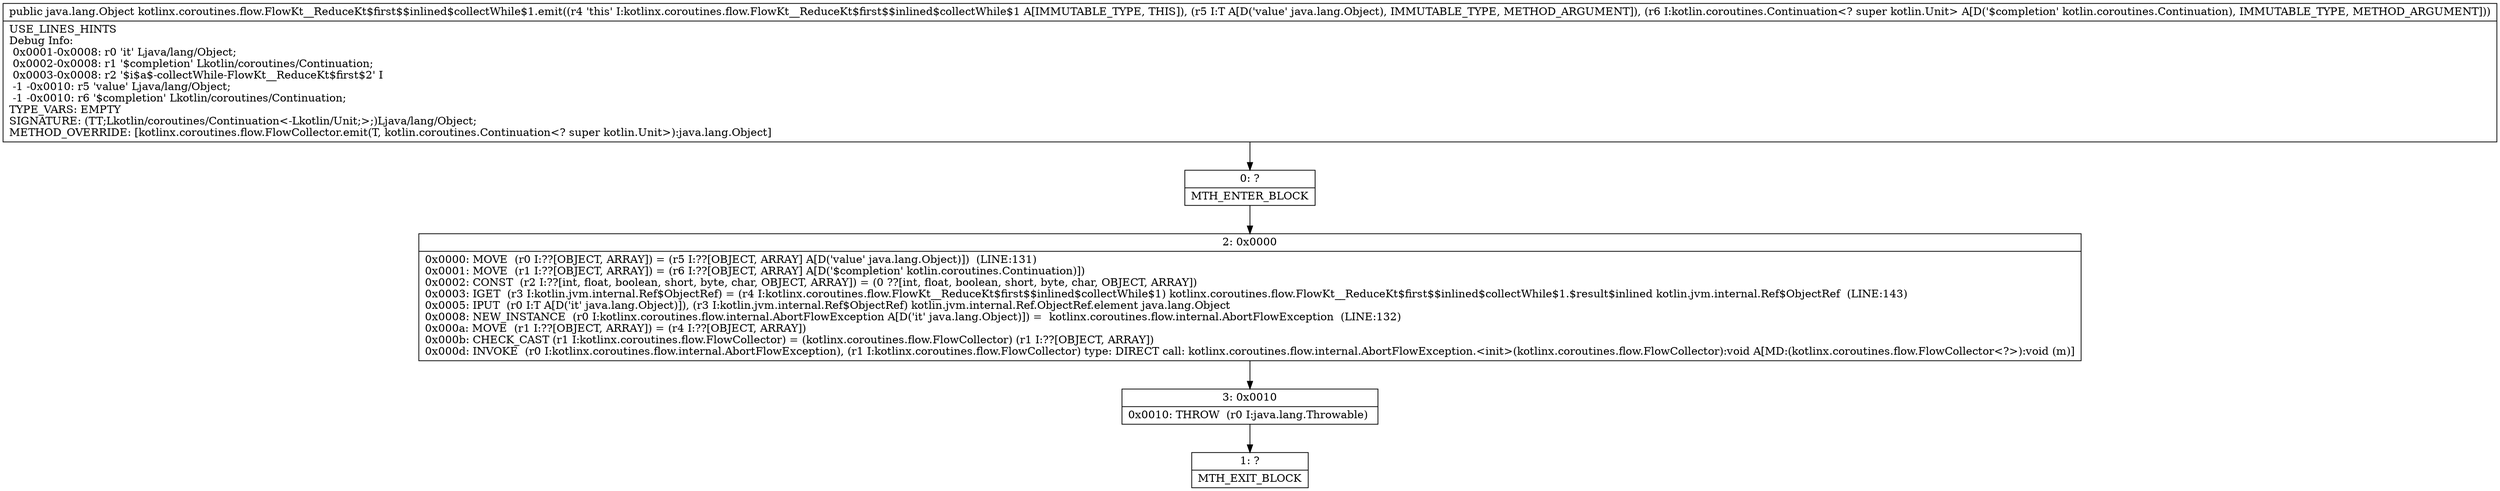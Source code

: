 digraph "CFG forkotlinx.coroutines.flow.FlowKt__ReduceKt$first$$inlined$collectWhile$1.emit(Ljava\/lang\/Object;Lkotlin\/coroutines\/Continuation;)Ljava\/lang\/Object;" {
Node_0 [shape=record,label="{0\:\ ?|MTH_ENTER_BLOCK\l}"];
Node_2 [shape=record,label="{2\:\ 0x0000|0x0000: MOVE  (r0 I:??[OBJECT, ARRAY]) = (r5 I:??[OBJECT, ARRAY] A[D('value' java.lang.Object)])  (LINE:131)\l0x0001: MOVE  (r1 I:??[OBJECT, ARRAY]) = (r6 I:??[OBJECT, ARRAY] A[D('$completion' kotlin.coroutines.Continuation)]) \l0x0002: CONST  (r2 I:??[int, float, boolean, short, byte, char, OBJECT, ARRAY]) = (0 ??[int, float, boolean, short, byte, char, OBJECT, ARRAY]) \l0x0003: IGET  (r3 I:kotlin.jvm.internal.Ref$ObjectRef) = (r4 I:kotlinx.coroutines.flow.FlowKt__ReduceKt$first$$inlined$collectWhile$1) kotlinx.coroutines.flow.FlowKt__ReduceKt$first$$inlined$collectWhile$1.$result$inlined kotlin.jvm.internal.Ref$ObjectRef  (LINE:143)\l0x0005: IPUT  (r0 I:T A[D('it' java.lang.Object)]), (r3 I:kotlin.jvm.internal.Ref$ObjectRef) kotlin.jvm.internal.Ref.ObjectRef.element java.lang.Object \l0x0008: NEW_INSTANCE  (r0 I:kotlinx.coroutines.flow.internal.AbortFlowException A[D('it' java.lang.Object)]) =  kotlinx.coroutines.flow.internal.AbortFlowException  (LINE:132)\l0x000a: MOVE  (r1 I:??[OBJECT, ARRAY]) = (r4 I:??[OBJECT, ARRAY]) \l0x000b: CHECK_CAST (r1 I:kotlinx.coroutines.flow.FlowCollector) = (kotlinx.coroutines.flow.FlowCollector) (r1 I:??[OBJECT, ARRAY]) \l0x000d: INVOKE  (r0 I:kotlinx.coroutines.flow.internal.AbortFlowException), (r1 I:kotlinx.coroutines.flow.FlowCollector) type: DIRECT call: kotlinx.coroutines.flow.internal.AbortFlowException.\<init\>(kotlinx.coroutines.flow.FlowCollector):void A[MD:(kotlinx.coroutines.flow.FlowCollector\<?\>):void (m)]\l}"];
Node_3 [shape=record,label="{3\:\ 0x0010|0x0010: THROW  (r0 I:java.lang.Throwable) \l}"];
Node_1 [shape=record,label="{1\:\ ?|MTH_EXIT_BLOCK\l}"];
MethodNode[shape=record,label="{public java.lang.Object kotlinx.coroutines.flow.FlowKt__ReduceKt$first$$inlined$collectWhile$1.emit((r4 'this' I:kotlinx.coroutines.flow.FlowKt__ReduceKt$first$$inlined$collectWhile$1 A[IMMUTABLE_TYPE, THIS]), (r5 I:T A[D('value' java.lang.Object), IMMUTABLE_TYPE, METHOD_ARGUMENT]), (r6 I:kotlin.coroutines.Continuation\<? super kotlin.Unit\> A[D('$completion' kotlin.coroutines.Continuation), IMMUTABLE_TYPE, METHOD_ARGUMENT]))  | USE_LINES_HINTS\lDebug Info:\l  0x0001\-0x0008: r0 'it' Ljava\/lang\/Object;\l  0x0002\-0x0008: r1 '$completion' Lkotlin\/coroutines\/Continuation;\l  0x0003\-0x0008: r2 '$i$a$\-collectWhile\-FlowKt__ReduceKt$first$2' I\l  \-1 \-0x0010: r5 'value' Ljava\/lang\/Object;\l  \-1 \-0x0010: r6 '$completion' Lkotlin\/coroutines\/Continuation;\lTYPE_VARS: EMPTY\lSIGNATURE: (TT;Lkotlin\/coroutines\/Continuation\<\-Lkotlin\/Unit;\>;)Ljava\/lang\/Object;\lMETHOD_OVERRIDE: [kotlinx.coroutines.flow.FlowCollector.emit(T, kotlin.coroutines.Continuation\<? super kotlin.Unit\>):java.lang.Object]\l}"];
MethodNode -> Node_0;Node_0 -> Node_2;
Node_2 -> Node_3;
Node_3 -> Node_1;
}

